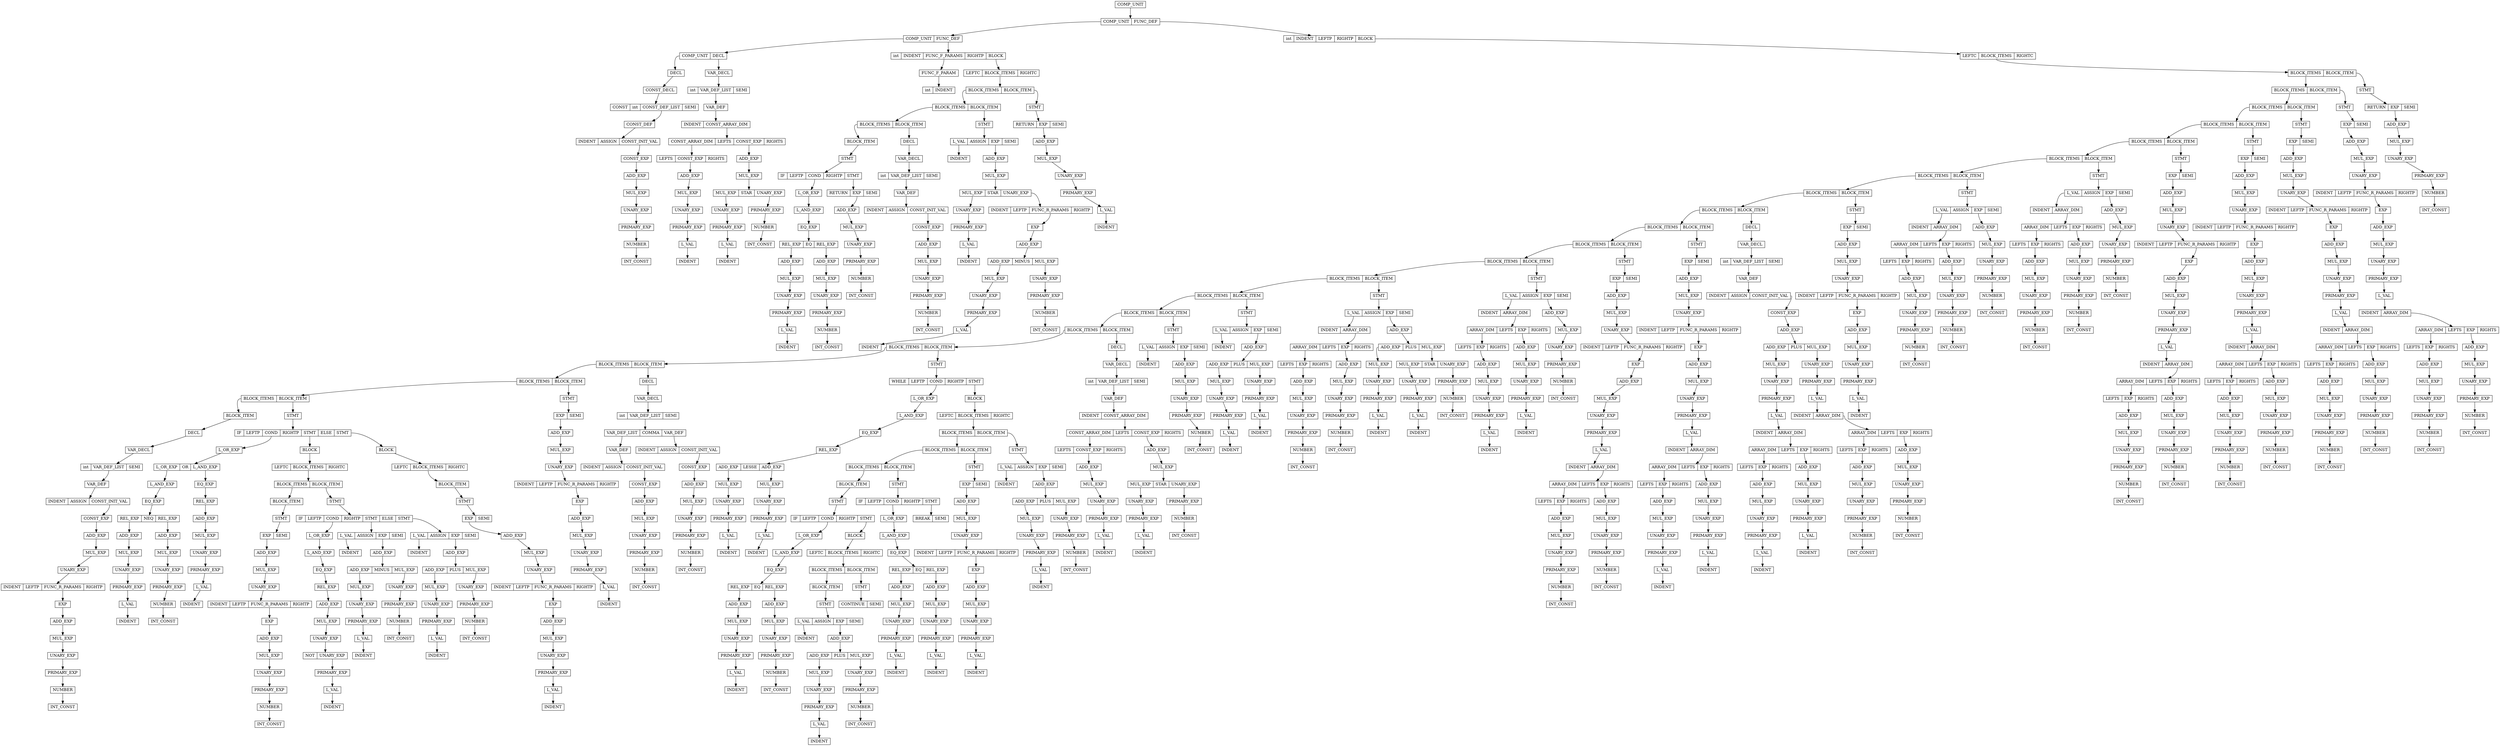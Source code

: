 digraph " "{
node [shape = record, height=.1]
0[label = "<f0> COMP\_UNIT"];
1[label = "<f0> COMP\_UNIT|<f1> FUNC\_DEF"];
2[label = "<f0> COMP\_UNIT|<f1> FUNC\_DEF"];
3[label = "<f0> COMP\_UNIT|<f1> DECL"];
4[label = "<f0> DECL"];
5[label = "<f0> CONST\_DECL"];
6[label = "<f0> CONST|<f1> int|<f2> CONST\_DEF\_LIST|<f3> SEMI"];
9[label = "<f0> CONST\_DEF"];
10[label = "<f0> INDENT|<f1> ASSIGN|<f2> CONST\_INIT\_VAL"];
13[label = "<f0> CONST\_EXP"];
14[label = "<f0> ADD\_EXP"];
15[label = "<f0> MUL\_EXP"];
16[label = "<f0> UNARY\_EXP"];
17[label = "<f0> PRIMARY\_EXP"];
18[label = "<f0> NUMBER"];
19[label = "<f0> INT\_CONST"];
22[label = "<f0> VAR\_DECL"];
23[label = "<f0> int|<f1> VAR\_DEF\_LIST|<f2> SEMI"];
25[label = "<f0> VAR\_DEF"];
26[label = "<f0> INDENT|<f1> CONST\_ARRAY\_DIM"];
28[label = "<f0> CONST\_ARRAY\_DIM|<f1> LEFTS|<f2> CONST\_EXP|<f3> RIGHTS"];
29[label = "<f0> LEFTS|<f1> CONST\_EXP|<f2> RIGHTS"];
31[label = "<f0> ADD\_EXP"];
32[label = "<f0> MUL\_EXP"];
33[label = "<f0> UNARY\_EXP"];
34[label = "<f0> PRIMARY\_EXP"];
35[label = "<f0> L\_VAL"];
36[label = "<f0> INDENT"];
40[label = "<f0> ADD\_EXP"];
41[label = "<f0> MUL\_EXP"];
42[label = "<f0> MUL\_EXP|<f1> STAR|<f2> UNARY\_EXP"];
43[label = "<f0> UNARY\_EXP"];
44[label = "<f0> PRIMARY\_EXP"];
45[label = "<f0> L\_VAL"];
46[label = "<f0> INDENT"];
49[label = "<f0> PRIMARY\_EXP"];
50[label = "<f0> NUMBER"];
51[label = "<f0> INT\_CONST"];
55[label = "<f0> int|<f1> INDENT|<f2> FUNC\_F\_PARAMS|<f3> RIGHTP|<f4> BLOCK"];
58[label = "<f0> FUNC\_F\_PARAM"];
59[label = "<f0> int|<f1> INDENT"];
63[label = "<f0> LEFTC|<f1> BLOCK\_ITEMS|<f2> RIGHTC"];
65[label = "<f0> BLOCK\_ITEMS|<f1> BLOCK\_ITEM"];
66[label = "<f0> BLOCK\_ITEMS|<f1> BLOCK\_ITEM"];
67[label = "<f0> BLOCK\_ITEMS|<f1> BLOCK\_ITEM"];
68[label = "<f0> BLOCK\_ITEM"];
69[label = "<f0> STMT"];
70[label = "<f0> IF|<f1> LEFTP|<f2> COND|<f3> RIGHTP|<f4> STMT"];
73[label = "<f0> L\_OR\_EXP"];
74[label = "<f0> L\_AND\_EXP"];
75[label = "<f0> EQ\_EXP"];
76[label = "<f0> REL\_EXP|<f1> EQ|<f2> REL\_EXP"];
77[label = "<f0> ADD\_EXP"];
78[label = "<f0> MUL\_EXP"];
79[label = "<f0> UNARY\_EXP"];
80[label = "<f0> PRIMARY\_EXP"];
81[label = "<f0> L\_VAL"];
82[label = "<f0> INDENT"];
85[label = "<f0> ADD\_EXP"];
86[label = "<f0> MUL\_EXP"];
87[label = "<f0> UNARY\_EXP"];
88[label = "<f0> PRIMARY\_EXP"];
89[label = "<f0> NUMBER"];
90[label = "<f0> INT\_CONST"];
93[label = "<f0> RETURN|<f1> EXP|<f2> SEMI"];
95[label = "<f0> ADD\_EXP"];
96[label = "<f0> MUL\_EXP"];
97[label = "<f0> UNARY\_EXP"];
98[label = "<f0> PRIMARY\_EXP"];
99[label = "<f0> NUMBER"];
100[label = "<f0> INT\_CONST"];
103[label = "<f0> DECL"];
104[label = "<f0> VAR\_DECL"];
105[label = "<f0> int|<f1> VAR\_DEF\_LIST|<f2> SEMI"];
107[label = "<f0> VAR\_DEF"];
108[label = "<f0> INDENT|<f1> ASSIGN|<f2> CONST\_INIT\_VAL"];
111[label = "<f0> CONST\_EXP"];
112[label = "<f0> ADD\_EXP"];
113[label = "<f0> MUL\_EXP"];
114[label = "<f0> UNARY\_EXP"];
115[label = "<f0> PRIMARY\_EXP"];
116[label = "<f0> NUMBER"];
117[label = "<f0> INT\_CONST"];
120[label = "<f0> STMT"];
121[label = "<f0> L\_VAL|<f1> ASSIGN|<f2> EXP|<f3> SEMI"];
122[label = "<f0> INDENT"];
125[label = "<f0> ADD\_EXP"];
126[label = "<f0> MUL\_EXP"];
127[label = "<f0> MUL\_EXP|<f1> STAR|<f2> UNARY\_EXP"];
128[label = "<f0> UNARY\_EXP"];
129[label = "<f0> PRIMARY\_EXP"];
130[label = "<f0> L\_VAL"];
131[label = "<f0> INDENT"];
134[label = "<f0> INDENT|<f1> LEFTP|<f2> FUNC\_R\_PARAMS|<f3> RIGHTP"];
137[label = "<f0> EXP"];
138[label = "<f0> ADD\_EXP"];
139[label = "<f0> ADD\_EXP|<f1> MINUS|<f2> MUL\_EXP"];
140[label = "<f0> MUL\_EXP"];
141[label = "<f0> UNARY\_EXP"];
142[label = "<f0> PRIMARY\_EXP"];
143[label = "<f0> L\_VAL"];
144[label = "<f0> INDENT"];
147[label = "<f0> UNARY\_EXP"];
148[label = "<f0> PRIMARY\_EXP"];
149[label = "<f0> NUMBER"];
150[label = "<f0> INT\_CONST"];
154[label = "<f0> STMT"];
155[label = "<f0> RETURN|<f1> EXP|<f2> SEMI"];
157[label = "<f0> ADD\_EXP"];
158[label = "<f0> MUL\_EXP"];
159[label = "<f0> UNARY\_EXP"];
160[label = "<f0> PRIMARY\_EXP"];
161[label = "<f0> L\_VAL"];
162[label = "<f0> INDENT"];
166[label = "<f0> int|<f1> INDENT|<f2> LEFTP|<f3> RIGHTP|<f4> BLOCK"];
171[label = "<f0> LEFTC|<f1> BLOCK\_ITEMS|<f2> RIGHTC"];
173[label = "<f0> BLOCK\_ITEMS|<f1> BLOCK\_ITEM"];
174[label = "<f0> BLOCK\_ITEMS|<f1> BLOCK\_ITEM"];
175[label = "<f0> BLOCK\_ITEMS|<f1> BLOCK\_ITEM"];
176[label = "<f0> BLOCK\_ITEMS|<f1> BLOCK\_ITEM"];
177[label = "<f0> BLOCK\_ITEMS|<f1> BLOCK\_ITEM"];
178[label = "<f0> BLOCK\_ITEMS|<f1> BLOCK\_ITEM"];
179[label = "<f0> BLOCK\_ITEMS|<f1> BLOCK\_ITEM"];
180[label = "<f0> BLOCK\_ITEMS|<f1> BLOCK\_ITEM"];
181[label = "<f0> BLOCK\_ITEMS|<f1> BLOCK\_ITEM"];
182[label = "<f0> BLOCK\_ITEMS|<f1> BLOCK\_ITEM"];
183[label = "<f0> BLOCK\_ITEMS|<f1> BLOCK\_ITEM"];
184[label = "<f0> BLOCK\_ITEMS|<f1> BLOCK\_ITEM"];
185[label = "<f0> BLOCK\_ITEMS|<f1> BLOCK\_ITEM"];
186[label = "<f0> BLOCK\_ITEMS|<f1> BLOCK\_ITEM"];
187[label = "<f0> BLOCK\_ITEMS|<f1> BLOCK\_ITEM"];
188[label = "<f0> BLOCK\_ITEMS|<f1> BLOCK\_ITEM"];
189[label = "<f0> BLOCK\_ITEMS|<f1> BLOCK\_ITEM"];
190[label = "<f0> BLOCK\_ITEMS|<f1> BLOCK\_ITEM"];
191[label = "<f0> BLOCK\_ITEMS|<f1> BLOCK\_ITEM"];
192[label = "<f0> BLOCK\_ITEMS|<f1> BLOCK\_ITEM"];
193[label = "<f0> BLOCK\_ITEM"];
194[label = "<f0> DECL"];
195[label = "<f0> VAR\_DECL"];
196[label = "<f0> int|<f1> VAR\_DEF\_LIST|<f2> SEMI"];
198[label = "<f0> VAR\_DEF"];
199[label = "<f0> INDENT|<f1> ASSIGN|<f2> CONST\_INIT\_VAL"];
202[label = "<f0> CONST\_EXP"];
203[label = "<f0> ADD\_EXP"];
204[label = "<f0> MUL\_EXP"];
205[label = "<f0> UNARY\_EXP"];
206[label = "<f0> INDENT|<f1> LEFTP|<f2> FUNC\_R\_PARAMS|<f3> RIGHTP"];
209[label = "<f0> EXP"];
210[label = "<f0> ADD\_EXP"];
211[label = "<f0> MUL\_EXP"];
212[label = "<f0> UNARY\_EXP"];
213[label = "<f0> PRIMARY\_EXP"];
214[label = "<f0> NUMBER"];
215[label = "<f0> INT\_CONST"];
219[label = "<f0> STMT"];
220[label = "<f0> IF|<f1> LEFTP|<f2> COND|<f3> RIGHTP|<f4> STMT|<f5> ELSE|<f6> STMT"];
223[label = "<f0> L\_OR\_EXP"];
224[label = "<f0> L\_OR\_EXP|<f1> OR|<f2> L\_AND\_EXP"];
225[label = "<f0> L\_AND\_EXP"];
226[label = "<f0> EQ\_EXP"];
227[label = "<f0> REL\_EXP|<f1> NEQ|<f2> REL\_EXP"];
228[label = "<f0> ADD\_EXP"];
229[label = "<f0> MUL\_EXP"];
230[label = "<f0> UNARY\_EXP"];
231[label = "<f0> PRIMARY\_EXP"];
232[label = "<f0> L\_VAL"];
233[label = "<f0> INDENT"];
236[label = "<f0> ADD\_EXP"];
237[label = "<f0> MUL\_EXP"];
238[label = "<f0> UNARY\_EXP"];
239[label = "<f0> PRIMARY\_EXP"];
240[label = "<f0> NUMBER"];
241[label = "<f0> INT\_CONST"];
244[label = "<f0> EQ\_EXP"];
245[label = "<f0> REL\_EXP"];
246[label = "<f0> ADD\_EXP"];
247[label = "<f0> MUL\_EXP"];
248[label = "<f0> UNARY\_EXP"];
249[label = "<f0> PRIMARY\_EXP"];
250[label = "<f0> L\_VAL"];
251[label = "<f0> INDENT"];
254[label = "<f0> BLOCK"];
255[label = "<f0> LEFTC|<f1> BLOCK\_ITEMS|<f2> RIGHTC"];
257[label = "<f0> BLOCK\_ITEMS|<f1> BLOCK\_ITEM"];
258[label = "<f0> BLOCK\_ITEM"];
259[label = "<f0> STMT"];
260[label = "<f0> EXP|<f1> SEMI"];
261[label = "<f0> ADD\_EXP"];
262[label = "<f0> MUL\_EXP"];
263[label = "<f0> UNARY\_EXP"];
264[label = "<f0> INDENT|<f1> LEFTP|<f2> FUNC\_R\_PARAMS|<f3> RIGHTP"];
267[label = "<f0> EXP"];
268[label = "<f0> ADD\_EXP"];
269[label = "<f0> MUL\_EXP"];
270[label = "<f0> UNARY\_EXP"];
271[label = "<f0> PRIMARY\_EXP"];
272[label = "<f0> NUMBER"];
273[label = "<f0> INT\_CONST"];
277[label = "<f0> STMT"];
278[label = "<f0> IF|<f1> LEFTP|<f2> COND|<f3> RIGHTP|<f4> STMT|<f5> ELSE|<f6> STMT"];
281[label = "<f0> L\_OR\_EXP"];
282[label = "<f0> L\_AND\_EXP"];
283[label = "<f0> EQ\_EXP"];
284[label = "<f0> REL\_EXP"];
285[label = "<f0> ADD\_EXP"];
286[label = "<f0> MUL\_EXP"];
287[label = "<f0> UNARY\_EXP"];
288[label = "<f0> NOT|<f1> UNARY\_EXP"];
290[label = "<f0> PRIMARY\_EXP"];
291[label = "<f0> L\_VAL"];
292[label = "<f0> INDENT"];
295[label = "<f0> L\_VAL|<f1> ASSIGN|<f2> EXP|<f3> SEMI"];
296[label = "<f0> INDENT"];
299[label = "<f0> ADD\_EXP"];
300[label = "<f0> ADD\_EXP|<f1> MINUS|<f2> MUL\_EXP"];
301[label = "<f0> MUL\_EXP"];
302[label = "<f0> UNARY\_EXP"];
303[label = "<f0> PRIMARY\_EXP"];
304[label = "<f0> L\_VAL"];
305[label = "<f0> INDENT"];
308[label = "<f0> UNARY\_EXP"];
309[label = "<f0> PRIMARY\_EXP"];
310[label = "<f0> NUMBER"];
311[label = "<f0> INT\_CONST"];
315[label = "<f0> L\_VAL|<f1> ASSIGN|<f2> EXP|<f3> SEMI"];
316[label = "<f0> INDENT"];
319[label = "<f0> ADD\_EXP"];
320[label = "<f0> ADD\_EXP|<f1> PLUS|<f2> MUL\_EXP"];
321[label = "<f0> MUL\_EXP"];
322[label = "<f0> UNARY\_EXP"];
323[label = "<f0> PRIMARY\_EXP"];
324[label = "<f0> L\_VAL"];
325[label = "<f0> INDENT"];
328[label = "<f0> UNARY\_EXP"];
329[label = "<f0> PRIMARY\_EXP"];
330[label = "<f0> NUMBER"];
331[label = "<f0> INT\_CONST"];
336[label = "<f0> BLOCK"];
337[label = "<f0> LEFTC|<f1> BLOCK\_ITEMS|<f2> RIGHTC"];
339[label = "<f0> BLOCK\_ITEM"];
340[label = "<f0> STMT"];
341[label = "<f0> EXP|<f1> SEMI"];
342[label = "<f0> ADD\_EXP"];
343[label = "<f0> MUL\_EXP"];
344[label = "<f0> UNARY\_EXP"];
345[label = "<f0> INDENT|<f1> LEFTP|<f2> FUNC\_R\_PARAMS|<f3> RIGHTP"];
348[label = "<f0> EXP"];
349[label = "<f0> ADD\_EXP"];
350[label = "<f0> MUL\_EXP"];
351[label = "<f0> UNARY\_EXP"];
352[label = "<f0> PRIMARY\_EXP"];
353[label = "<f0> L\_VAL"];
354[label = "<f0> INDENT"];
359[label = "<f0> STMT"];
360[label = "<f0> EXP|<f1> SEMI"];
361[label = "<f0> ADD\_EXP"];
362[label = "<f0> MUL\_EXP"];
363[label = "<f0> UNARY\_EXP"];
364[label = "<f0> INDENT|<f1> LEFTP|<f2> FUNC\_R\_PARAMS|<f3> RIGHTP"];
367[label = "<f0> EXP"];
368[label = "<f0> ADD\_EXP"];
369[label = "<f0> MUL\_EXP"];
370[label = "<f0> UNARY\_EXP"];
371[label = "<f0> PRIMARY\_EXP"];
372[label = "<f0> L\_VAL"];
373[label = "<f0> INDENT"];
377[label = "<f0> DECL"];
378[label = "<f0> VAR\_DECL"];
379[label = "<f0> int|<f1> VAR\_DEF\_LIST|<f2> SEMI"];
381[label = "<f0> VAR\_DEF\_LIST|<f1> COMMA|<f2> VAR\_DEF"];
382[label = "<f0> VAR\_DEF"];
383[label = "<f0> INDENT|<f1> ASSIGN|<f2> CONST\_INIT\_VAL"];
386[label = "<f0> CONST\_EXP"];
387[label = "<f0> ADD\_EXP"];
388[label = "<f0> MUL\_EXP"];
389[label = "<f0> UNARY\_EXP"];
390[label = "<f0> PRIMARY\_EXP"];
391[label = "<f0> NUMBER"];
392[label = "<f0> INT\_CONST"];
395[label = "<f0> INDENT|<f1> ASSIGN|<f2> CONST\_INIT\_VAL"];
398[label = "<f0> CONST\_EXP"];
399[label = "<f0> ADD\_EXP"];
400[label = "<f0> MUL\_EXP"];
401[label = "<f0> UNARY\_EXP"];
402[label = "<f0> PRIMARY\_EXP"];
403[label = "<f0> NUMBER"];
404[label = "<f0> INT\_CONST"];
407[label = "<f0> STMT"];
408[label = "<f0> WHILE|<f1> LEFTP|<f2> COND|<f3> RIGHTP|<f4> STMT"];
411[label = "<f0> L\_OR\_EXP"];
412[label = "<f0> L\_AND\_EXP"];
413[label = "<f0> EQ\_EXP"];
414[label = "<f0> REL\_EXP"];
415[label = "<f0> ADD\_EXP|<f1> LESSE|<f2> ADD\_EXP"];
416[label = "<f0> MUL\_EXP"];
417[label = "<f0> UNARY\_EXP"];
418[label = "<f0> PRIMARY\_EXP"];
419[label = "<f0> L\_VAL"];
420[label = "<f0> INDENT"];
423[label = "<f0> MUL\_EXP"];
424[label = "<f0> UNARY\_EXP"];
425[label = "<f0> PRIMARY\_EXP"];
426[label = "<f0> L\_VAL"];
427[label = "<f0> INDENT"];
430[label = "<f0> BLOCK"];
431[label = "<f0> LEFTC|<f1> BLOCK\_ITEMS|<f2> RIGHTC"];
433[label = "<f0> BLOCK\_ITEMS|<f1> BLOCK\_ITEM"];
434[label = "<f0> BLOCK\_ITEMS|<f1> BLOCK\_ITEM"];
435[label = "<f0> BLOCK\_ITEMS|<f1> BLOCK\_ITEM"];
436[label = "<f0> BLOCK\_ITEM"];
437[label = "<f0> STMT"];
438[label = "<f0> IF|<f1> LEFTP|<f2> COND|<f3> RIGHTP|<f4> STMT"];
441[label = "<f0> L\_OR\_EXP"];
442[label = "<f0> L\_AND\_EXP"];
443[label = "<f0> EQ\_EXP"];
444[label = "<f0> REL\_EXP|<f1> EQ|<f2> REL\_EXP"];
445[label = "<f0> ADD\_EXP"];
446[label = "<f0> MUL\_EXP"];
447[label = "<f0> UNARY\_EXP"];
448[label = "<f0> PRIMARY\_EXP"];
449[label = "<f0> L\_VAL"];
450[label = "<f0> INDENT"];
453[label = "<f0> ADD\_EXP"];
454[label = "<f0> MUL\_EXP"];
455[label = "<f0> UNARY\_EXP"];
456[label = "<f0> PRIMARY\_EXP"];
457[label = "<f0> NUMBER"];
458[label = "<f0> INT\_CONST"];
461[label = "<f0> BLOCK"];
462[label = "<f0> LEFTC|<f1> BLOCK\_ITEMS|<f2> RIGHTC"];
464[label = "<f0> BLOCK\_ITEMS|<f1> BLOCK\_ITEM"];
465[label = "<f0> BLOCK\_ITEM"];
466[label = "<f0> STMT"];
467[label = "<f0> L\_VAL|<f1> ASSIGN|<f2> EXP|<f3> SEMI"];
468[label = "<f0> INDENT"];
471[label = "<f0> ADD\_EXP"];
472[label = "<f0> ADD\_EXP|<f1> PLUS|<f2> MUL\_EXP"];
473[label = "<f0> MUL\_EXP"];
474[label = "<f0> UNARY\_EXP"];
475[label = "<f0> PRIMARY\_EXP"];
476[label = "<f0> L\_VAL"];
477[label = "<f0> INDENT"];
480[label = "<f0> UNARY\_EXP"];
481[label = "<f0> PRIMARY\_EXP"];
482[label = "<f0> NUMBER"];
483[label = "<f0> INT\_CONST"];
486[label = "<f0> STMT"];
487[label = "<f0> CONTINUE|<f1> SEMI"];
491[label = "<f0> STMT"];
492[label = "<f0> IF|<f1> LEFTP|<f2> COND|<f3> RIGHTP|<f4> STMT"];
495[label = "<f0> L\_OR\_EXP"];
496[label = "<f0> L\_AND\_EXP"];
497[label = "<f0> EQ\_EXP"];
498[label = "<f0> REL\_EXP|<f1> EQ|<f2> REL\_EXP"];
499[label = "<f0> ADD\_EXP"];
500[label = "<f0> MUL\_EXP"];
501[label = "<f0> UNARY\_EXP"];
502[label = "<f0> PRIMARY\_EXP"];
503[label = "<f0> L\_VAL"];
504[label = "<f0> INDENT"];
507[label = "<f0> ADD\_EXP"];
508[label = "<f0> MUL\_EXP"];
509[label = "<f0> UNARY\_EXP"];
510[label = "<f0> PRIMARY\_EXP"];
511[label = "<f0> L\_VAL"];
512[label = "<f0> INDENT"];
515[label = "<f0> BREAK|<f1> SEMI"];
518[label = "<f0> STMT"];
519[label = "<f0> EXP|<f1> SEMI"];
520[label = "<f0> ADD\_EXP"];
521[label = "<f0> MUL\_EXP"];
522[label = "<f0> UNARY\_EXP"];
523[label = "<f0> INDENT|<f1> LEFTP|<f2> FUNC\_R\_PARAMS|<f3> RIGHTP"];
526[label = "<f0> EXP"];
527[label = "<f0> ADD\_EXP"];
528[label = "<f0> MUL\_EXP"];
529[label = "<f0> UNARY\_EXP"];
530[label = "<f0> PRIMARY\_EXP"];
531[label = "<f0> L\_VAL"];
532[label = "<f0> INDENT"];
536[label = "<f0> STMT"];
537[label = "<f0> L\_VAL|<f1> ASSIGN|<f2> EXP|<f3> SEMI"];
538[label = "<f0> INDENT"];
541[label = "<f0> ADD\_EXP"];
542[label = "<f0> ADD\_EXP|<f1> PLUS|<f2> MUL\_EXP"];
543[label = "<f0> MUL\_EXP"];
544[label = "<f0> UNARY\_EXP"];
545[label = "<f0> PRIMARY\_EXP"];
546[label = "<f0> L\_VAL"];
547[label = "<f0> INDENT"];
550[label = "<f0> UNARY\_EXP"];
551[label = "<f0> PRIMARY\_EXP"];
552[label = "<f0> NUMBER"];
553[label = "<f0> INT\_CONST"];
557[label = "<f0> DECL"];
558[label = "<f0> VAR\_DECL"];
559[label = "<f0> int|<f1> VAR\_DEF\_LIST|<f2> SEMI"];
561[label = "<f0> VAR\_DEF"];
562[label = "<f0> INDENT|<f1> CONST\_ARRAY\_DIM"];
564[label = "<f0> CONST\_ARRAY\_DIM|<f1> LEFTS|<f2> CONST\_EXP|<f3> RIGHTS"];
565[label = "<f0> LEFTS|<f1> CONST\_EXP|<f2> RIGHTS"];
567[label = "<f0> ADD\_EXP"];
568[label = "<f0> MUL\_EXP"];
569[label = "<f0> UNARY\_EXP"];
570[label = "<f0> PRIMARY\_EXP"];
571[label = "<f0> L\_VAL"];
572[label = "<f0> INDENT"];
576[label = "<f0> ADD\_EXP"];
577[label = "<f0> MUL\_EXP"];
578[label = "<f0> MUL\_EXP|<f1> STAR|<f2> UNARY\_EXP"];
579[label = "<f0> UNARY\_EXP"];
580[label = "<f0> PRIMARY\_EXP"];
581[label = "<f0> L\_VAL"];
582[label = "<f0> INDENT"];
585[label = "<f0> PRIMARY\_EXP"];
586[label = "<f0> NUMBER"];
587[label = "<f0> INT\_CONST"];
591[label = "<f0> STMT"];
592[label = "<f0> L\_VAL|<f1> ASSIGN|<f2> EXP|<f3> SEMI"];
593[label = "<f0> INDENT"];
596[label = "<f0> ADD\_EXP"];
597[label = "<f0> MUL\_EXP"];
598[label = "<f0> UNARY\_EXP"];
599[label = "<f0> PRIMARY\_EXP"];
600[label = "<f0> NUMBER"];
601[label = "<f0> INT\_CONST"];
604[label = "<f0> STMT"];
605[label = "<f0> L\_VAL|<f1> ASSIGN|<f2> EXP|<f3> SEMI"];
606[label = "<f0> INDENT"];
609[label = "<f0> ADD\_EXP"];
610[label = "<f0> ADD\_EXP|<f1> PLUS|<f2> MUL\_EXP"];
611[label = "<f0> MUL\_EXP"];
612[label = "<f0> UNARY\_EXP"];
613[label = "<f0> PRIMARY\_EXP"];
614[label = "<f0> L\_VAL"];
615[label = "<f0> INDENT"];
618[label = "<f0> UNARY\_EXP"];
619[label = "<f0> PRIMARY\_EXP"];
620[label = "<f0> L\_VAL"];
621[label = "<f0> INDENT"];
624[label = "<f0> STMT"];
625[label = "<f0> L\_VAL|<f1> ASSIGN|<f2> EXP|<f3> SEMI"];
626[label = "<f0> INDENT|<f1> ARRAY\_DIM"];
628[label = "<f0> ARRAY\_DIM|<f1> LEFTS|<f2> EXP|<f3> RIGHTS"];
629[label = "<f0> LEFTS|<f1> EXP|<f2> RIGHTS"];
631[label = "<f0> ADD\_EXP"];
632[label = "<f0> MUL\_EXP"];
633[label = "<f0> UNARY\_EXP"];
634[label = "<f0> PRIMARY\_EXP"];
635[label = "<f0> NUMBER"];
636[label = "<f0> INT\_CONST"];
640[label = "<f0> ADD\_EXP"];
641[label = "<f0> MUL\_EXP"];
642[label = "<f0> UNARY\_EXP"];
643[label = "<f0> PRIMARY\_EXP"];
644[label = "<f0> NUMBER"];
645[label = "<f0> INT\_CONST"];
649[label = "<f0> ADD\_EXP"];
650[label = "<f0> ADD\_EXP|<f1> PLUS|<f2> MUL\_EXP"];
651[label = "<f0> MUL\_EXP"];
652[label = "<f0> UNARY\_EXP"];
653[label = "<f0> PRIMARY\_EXP"];
654[label = "<f0> L\_VAL"];
655[label = "<f0> INDENT"];
658[label = "<f0> MUL\_EXP|<f1> STAR|<f2> UNARY\_EXP"];
659[label = "<f0> UNARY\_EXP"];
660[label = "<f0> PRIMARY\_EXP"];
661[label = "<f0> L\_VAL"];
662[label = "<f0> INDENT"];
665[label = "<f0> PRIMARY\_EXP"];
666[label = "<f0> NUMBER"];
667[label = "<f0> INT\_CONST"];
670[label = "<f0> STMT"];
671[label = "<f0> L\_VAL|<f1> ASSIGN|<f2> EXP|<f3> SEMI"];
672[label = "<f0> INDENT|<f1> ARRAY\_DIM"];
674[label = "<f0> ARRAY\_DIM|<f1> LEFTS|<f2> EXP|<f3> RIGHTS"];
675[label = "<f0> LEFTS|<f1> EXP|<f2> RIGHTS"];
677[label = "<f0> ADD\_EXP"];
678[label = "<f0> MUL\_EXP"];
679[label = "<f0> UNARY\_EXP"];
680[label = "<f0> PRIMARY\_EXP"];
681[label = "<f0> L\_VAL"];
682[label = "<f0> INDENT"];
686[label = "<f0> ADD\_EXP"];
687[label = "<f0> MUL\_EXP"];
688[label = "<f0> UNARY\_EXP"];
689[label = "<f0> PRIMARY\_EXP"];
690[label = "<f0> L\_VAL"];
691[label = "<f0> INDENT"];
695[label = "<f0> ADD\_EXP"];
696[label = "<f0> MUL\_EXP"];
697[label = "<f0> UNARY\_EXP"];
698[label = "<f0> PRIMARY\_EXP"];
699[label = "<f0> NUMBER"];
700[label = "<f0> INT\_CONST"];
703[label = "<f0> STMT"];
704[label = "<f0> EXP|<f1> SEMI"];
705[label = "<f0> ADD\_EXP"];
706[label = "<f0> MUL\_EXP"];
707[label = "<f0> UNARY\_EXP"];
708[label = "<f0> INDENT|<f1> LEFTP|<f2> FUNC\_R\_PARAMS|<f3> RIGHTP"];
711[label = "<f0> EXP"];
712[label = "<f0> ADD\_EXP"];
713[label = "<f0> MUL\_EXP"];
714[label = "<f0> UNARY\_EXP"];
715[label = "<f0> PRIMARY\_EXP"];
716[label = "<f0> L\_VAL"];
717[label = "<f0> INDENT|<f1> ARRAY\_DIM"];
719[label = "<f0> ARRAY\_DIM|<f1> LEFTS|<f2> EXP|<f3> RIGHTS"];
720[label = "<f0> LEFTS|<f1> EXP|<f2> RIGHTS"];
722[label = "<f0> ADD\_EXP"];
723[label = "<f0> MUL\_EXP"];
724[label = "<f0> UNARY\_EXP"];
725[label = "<f0> PRIMARY\_EXP"];
726[label = "<f0> NUMBER"];
727[label = "<f0> INT\_CONST"];
731[label = "<f0> ADD\_EXP"];
732[label = "<f0> MUL\_EXP"];
733[label = "<f0> UNARY\_EXP"];
734[label = "<f0> PRIMARY\_EXP"];
735[label = "<f0> NUMBER"];
736[label = "<f0> INT\_CONST"];
741[label = "<f0> STMT"];
742[label = "<f0> EXP|<f1> SEMI"];
743[label = "<f0> ADD\_EXP"];
744[label = "<f0> MUL\_EXP"];
745[label = "<f0> UNARY\_EXP"];
746[label = "<f0> INDENT|<f1> LEFTP|<f2> FUNC\_R\_PARAMS|<f3> RIGHTP"];
749[label = "<f0> EXP"];
750[label = "<f0> ADD\_EXP"];
751[label = "<f0> MUL\_EXP"];
752[label = "<f0> UNARY\_EXP"];
753[label = "<f0> PRIMARY\_EXP"];
754[label = "<f0> L\_VAL"];
755[label = "<f0> INDENT|<f1> ARRAY\_DIM"];
757[label = "<f0> ARRAY\_DIM|<f1> LEFTS|<f2> EXP|<f3> RIGHTS"];
758[label = "<f0> LEFTS|<f1> EXP|<f2> RIGHTS"];
760[label = "<f0> ADD\_EXP"];
761[label = "<f0> MUL\_EXP"];
762[label = "<f0> UNARY\_EXP"];
763[label = "<f0> PRIMARY\_EXP"];
764[label = "<f0> L\_VAL"];
765[label = "<f0> INDENT"];
769[label = "<f0> ADD\_EXP"];
770[label = "<f0> MUL\_EXP"];
771[label = "<f0> UNARY\_EXP"];
772[label = "<f0> PRIMARY\_EXP"];
773[label = "<f0> L\_VAL"];
774[label = "<f0> INDENT"];
779[label = "<f0> DECL"];
780[label = "<f0> VAR\_DECL"];
781[label = "<f0> int|<f1> VAR\_DEF\_LIST|<f2> SEMI"];
783[label = "<f0> VAR\_DEF"];
784[label = "<f0> INDENT|<f1> ASSIGN|<f2> CONST\_INIT\_VAL"];
787[label = "<f0> CONST\_EXP"];
788[label = "<f0> ADD\_EXP"];
789[label = "<f0> ADD\_EXP|<f1> PLUS|<f2> MUL\_EXP"];
790[label = "<f0> MUL\_EXP"];
791[label = "<f0> UNARY\_EXP"];
792[label = "<f0> PRIMARY\_EXP"];
793[label = "<f0> L\_VAL"];
794[label = "<f0> INDENT|<f1> ARRAY\_DIM"];
796[label = "<f0> ARRAY\_DIM|<f1> LEFTS|<f2> EXP|<f3> RIGHTS"];
797[label = "<f0> LEFTS|<f1> EXP|<f2> RIGHTS"];
799[label = "<f0> ADD\_EXP"];
800[label = "<f0> MUL\_EXP"];
801[label = "<f0> UNARY\_EXP"];
802[label = "<f0> PRIMARY\_EXP"];
803[label = "<f0> L\_VAL"];
804[label = "<f0> INDENT"];
808[label = "<f0> ADD\_EXP"];
809[label = "<f0> MUL\_EXP"];
810[label = "<f0> UNARY\_EXP"];
811[label = "<f0> PRIMARY\_EXP"];
812[label = "<f0> L\_VAL"];
813[label = "<f0> INDENT"];
817[label = "<f0> UNARY\_EXP"];
818[label = "<f0> PRIMARY\_EXP"];
819[label = "<f0> L\_VAL"];
820[label = "<f0> INDENT|<f1> ARRAY\_DIM"];
822[label = "<f0> ARRAY\_DIM|<f1> LEFTS|<f2> EXP|<f3> RIGHTS"];
823[label = "<f0> LEFTS|<f1> EXP|<f2> RIGHTS"];
825[label = "<f0> ADD\_EXP"];
826[label = "<f0> MUL\_EXP"];
827[label = "<f0> UNARY\_EXP"];
828[label = "<f0> PRIMARY\_EXP"];
829[label = "<f0> NUMBER"];
830[label = "<f0> INT\_CONST"];
834[label = "<f0> ADD\_EXP"];
835[label = "<f0> MUL\_EXP"];
836[label = "<f0> UNARY\_EXP"];
837[label = "<f0> PRIMARY\_EXP"];
838[label = "<f0> NUMBER"];
839[label = "<f0> INT\_CONST"];
843[label = "<f0> STMT"];
844[label = "<f0> EXP|<f1> SEMI"];
845[label = "<f0> ADD\_EXP"];
846[label = "<f0> MUL\_EXP"];
847[label = "<f0> UNARY\_EXP"];
848[label = "<f0> INDENT|<f1> LEFTP|<f2> FUNC\_R\_PARAMS|<f3> RIGHTP"];
851[label = "<f0> EXP"];
852[label = "<f0> ADD\_EXP"];
853[label = "<f0> MUL\_EXP"];
854[label = "<f0> UNARY\_EXP"];
855[label = "<f0> PRIMARY\_EXP"];
856[label = "<f0> L\_VAL"];
857[label = "<f0> INDENT"];
861[label = "<f0> STMT"];
862[label = "<f0> L\_VAL|<f1> ASSIGN|<f2> EXP|<f3> SEMI"];
863[label = "<f0> INDENT|<f1> ARRAY\_DIM"];
865[label = "<f0> ARRAY\_DIM|<f1> LEFTS|<f2> EXP|<f3> RIGHTS"];
866[label = "<f0> LEFTS|<f1> EXP|<f2> RIGHTS"];
868[label = "<f0> ADD\_EXP"];
869[label = "<f0> MUL\_EXP"];
870[label = "<f0> UNARY\_EXP"];
871[label = "<f0> PRIMARY\_EXP"];
872[label = "<f0> NUMBER"];
873[label = "<f0> INT\_CONST"];
877[label = "<f0> ADD\_EXP"];
878[label = "<f0> MUL\_EXP"];
879[label = "<f0> UNARY\_EXP"];
880[label = "<f0> PRIMARY\_EXP"];
881[label = "<f0> NUMBER"];
882[label = "<f0> INT\_CONST"];
886[label = "<f0> ADD\_EXP"];
887[label = "<f0> MUL\_EXP"];
888[label = "<f0> UNARY\_EXP"];
889[label = "<f0> PRIMARY\_EXP"];
890[label = "<f0> NUMBER"];
891[label = "<f0> INT\_CONST"];
894[label = "<f0> STMT"];
895[label = "<f0> L\_VAL|<f1> ASSIGN|<f2> EXP|<f3> SEMI"];
896[label = "<f0> INDENT|<f1> ARRAY\_DIM"];
898[label = "<f0> ARRAY\_DIM|<f1> LEFTS|<f2> EXP|<f3> RIGHTS"];
899[label = "<f0> LEFTS|<f1> EXP|<f2> RIGHTS"];
901[label = "<f0> ADD\_EXP"];
902[label = "<f0> MUL\_EXP"];
903[label = "<f0> UNARY\_EXP"];
904[label = "<f0> PRIMARY\_EXP"];
905[label = "<f0> NUMBER"];
906[label = "<f0> INT\_CONST"];
910[label = "<f0> ADD\_EXP"];
911[label = "<f0> MUL\_EXP"];
912[label = "<f0> UNARY\_EXP"];
913[label = "<f0> PRIMARY\_EXP"];
914[label = "<f0> NUMBER"];
915[label = "<f0> INT\_CONST"];
919[label = "<f0> ADD\_EXP"];
920[label = "<f0> MUL\_EXP"];
921[label = "<f0> UNARY\_EXP"];
922[label = "<f0> PRIMARY\_EXP"];
923[label = "<f0> NUMBER"];
924[label = "<f0> INT\_CONST"];
927[label = "<f0> STMT"];
928[label = "<f0> EXP|<f1> SEMI"];
929[label = "<f0> ADD\_EXP"];
930[label = "<f0> MUL\_EXP"];
931[label = "<f0> UNARY\_EXP"];
932[label = "<f0> INDENT|<f1> LEFTP|<f2> FUNC\_R\_PARAMS|<f3> RIGHTP"];
935[label = "<f0> EXP"];
936[label = "<f0> ADD\_EXP"];
937[label = "<f0> MUL\_EXP"];
938[label = "<f0> UNARY\_EXP"];
939[label = "<f0> PRIMARY\_EXP"];
940[label = "<f0> L\_VAL"];
941[label = "<f0> INDENT|<f1> ARRAY\_DIM"];
943[label = "<f0> ARRAY\_DIM|<f1> LEFTS|<f2> EXP|<f3> RIGHTS"];
944[label = "<f0> LEFTS|<f1> EXP|<f2> RIGHTS"];
946[label = "<f0> ADD\_EXP"];
947[label = "<f0> MUL\_EXP"];
948[label = "<f0> UNARY\_EXP"];
949[label = "<f0> PRIMARY\_EXP"];
950[label = "<f0> NUMBER"];
951[label = "<f0> INT\_CONST"];
955[label = "<f0> ADD\_EXP"];
956[label = "<f0> MUL\_EXP"];
957[label = "<f0> UNARY\_EXP"];
958[label = "<f0> PRIMARY\_EXP"];
959[label = "<f0> NUMBER"];
960[label = "<f0> INT\_CONST"];
965[label = "<f0> STMT"];
966[label = "<f0> EXP|<f1> SEMI"];
967[label = "<f0> ADD\_EXP"];
968[label = "<f0> MUL\_EXP"];
969[label = "<f0> UNARY\_EXP"];
970[label = "<f0> INDENT|<f1> LEFTP|<f2> FUNC\_R\_PARAMS|<f3> RIGHTP"];
973[label = "<f0> EXP"];
974[label = "<f0> ADD\_EXP"];
975[label = "<f0> MUL\_EXP"];
976[label = "<f0> UNARY\_EXP"];
977[label = "<f0> PRIMARY\_EXP"];
978[label = "<f0> L\_VAL"];
979[label = "<f0> INDENT|<f1> ARRAY\_DIM"];
981[label = "<f0> ARRAY\_DIM|<f1> LEFTS|<f2> EXP|<f3> RIGHTS"];
982[label = "<f0> LEFTS|<f1> EXP|<f2> RIGHTS"];
984[label = "<f0> ADD\_EXP"];
985[label = "<f0> MUL\_EXP"];
986[label = "<f0> UNARY\_EXP"];
987[label = "<f0> PRIMARY\_EXP"];
988[label = "<f0> NUMBER"];
989[label = "<f0> INT\_CONST"];
993[label = "<f0> ADD\_EXP"];
994[label = "<f0> MUL\_EXP"];
995[label = "<f0> UNARY\_EXP"];
996[label = "<f0> PRIMARY\_EXP"];
997[label = "<f0> NUMBER"];
998[label = "<f0> INT\_CONST"];
1003[label = "<f0> STMT"];
1004[label = "<f0> EXP|<f1> SEMI"];
1005[label = "<f0> ADD\_EXP"];
1006[label = "<f0> MUL\_EXP"];
1007[label = "<f0> UNARY\_EXP"];
1008[label = "<f0> INDENT|<f1> LEFTP|<f2> FUNC\_R\_PARAMS|<f3> RIGHTP"];
1011[label = "<f0> EXP"];
1012[label = "<f0> ADD\_EXP"];
1013[label = "<f0> MUL\_EXP"];
1014[label = "<f0> UNARY\_EXP"];
1015[label = "<f0> PRIMARY\_EXP"];
1016[label = "<f0> L\_VAL"];
1017[label = "<f0> INDENT|<f1> ARRAY\_DIM"];
1019[label = "<f0> ARRAY\_DIM|<f1> LEFTS|<f2> EXP|<f3> RIGHTS"];
1020[label = "<f0> LEFTS|<f1> EXP|<f2> RIGHTS"];
1022[label = "<f0> ADD\_EXP"];
1023[label = "<f0> MUL\_EXP"];
1024[label = "<f0> UNARY\_EXP"];
1025[label = "<f0> PRIMARY\_EXP"];
1026[label = "<f0> NUMBER"];
1027[label = "<f0> INT\_CONST"];
1031[label = "<f0> ADD\_EXP"];
1032[label = "<f0> MUL\_EXP"];
1033[label = "<f0> UNARY\_EXP"];
1034[label = "<f0> PRIMARY\_EXP"];
1035[label = "<f0> NUMBER"];
1036[label = "<f0> INT\_CONST"];
1041[label = "<f0> STMT"];
1042[label = "<f0> EXP|<f1> SEMI"];
1043[label = "<f0> ADD\_EXP"];
1044[label = "<f0> MUL\_EXP"];
1045[label = "<f0> UNARY\_EXP"];
1046[label = "<f0> INDENT|<f1> LEFTP|<f2> FUNC\_R\_PARAMS|<f3> RIGHTP"];
1049[label = "<f0> EXP"];
1050[label = "<f0> ADD\_EXP"];
1051[label = "<f0> MUL\_EXP"];
1052[label = "<f0> UNARY\_EXP"];
1053[label = "<f0> PRIMARY\_EXP"];
1054[label = "<f0> L\_VAL"];
1055[label = "<f0> INDENT|<f1> ARRAY\_DIM"];
1057[label = "<f0> ARRAY\_DIM|<f1> LEFTS|<f2> EXP|<f3> RIGHTS"];
1058[label = "<f0> LEFTS|<f1> EXP|<f2> RIGHTS"];
1060[label = "<f0> ADD\_EXP"];
1061[label = "<f0> MUL\_EXP"];
1062[label = "<f0> UNARY\_EXP"];
1063[label = "<f0> PRIMARY\_EXP"];
1064[label = "<f0> NUMBER"];
1065[label = "<f0> INT\_CONST"];
1069[label = "<f0> ADD\_EXP"];
1070[label = "<f0> MUL\_EXP"];
1071[label = "<f0> UNARY\_EXP"];
1072[label = "<f0> PRIMARY\_EXP"];
1073[label = "<f0> NUMBER"];
1074[label = "<f0> INT\_CONST"];
1079[label = "<f0> STMT"];
1080[label = "<f0> RETURN|<f1> EXP|<f2> SEMI"];
1082[label = "<f0> ADD\_EXP"];
1083[label = "<f0> MUL\_EXP"];
1084[label = "<f0> UNARY\_EXP"];
1085[label = "<f0> PRIMARY\_EXP"];
1086[label = "<f0> NUMBER"];
1087[label = "<f0> INT\_CONST"];
0:f0->1;
1:f0->2;
2:f0->3;
3:f0->4;
4:f0->5;
5:f0->6;
6:f2->9;
9:f0->10;
10:f2->13;
13:f0->14;
14:f0->15;
15:f0->16;
16:f0->17;
17:f0->18;
18:f0->19;
3:f1->22;
22:f0->23;
23:f1->25;
25:f0->26;
26:f1->28;
28:f0->29;
29:f1->31;
31:f0->32;
32:f0->33;
33:f0->34;
34:f0->35;
35:f0->36;
28:f2->40;
40:f0->41;
41:f0->42;
42:f0->43;
43:f0->44;
44:f0->45;
45:f0->46;
42:f2->49;
49:f0->50;
50:f0->51;
2:f1->55;
55:f2->58;
58:f0->59;
55:f4->63;
63:f1->65;
65:f0->66;
66:f0->67;
67:f0->68;
68:f0->69;
69:f0->70;
70:f2->73;
73:f0->74;
74:f0->75;
75:f0->76;
76:f0->77;
77:f0->78;
78:f0->79;
79:f0->80;
80:f0->81;
81:f0->82;
76:f2->85;
85:f0->86;
86:f0->87;
87:f0->88;
88:f0->89;
89:f0->90;
70:f4->93;
93:f1->95;
95:f0->96;
96:f0->97;
97:f0->98;
98:f0->99;
99:f0->100;
67:f1->103;
103:f0->104;
104:f0->105;
105:f1->107;
107:f0->108;
108:f2->111;
111:f0->112;
112:f0->113;
113:f0->114;
114:f0->115;
115:f0->116;
116:f0->117;
66:f1->120;
120:f0->121;
121:f0->122;
121:f2->125;
125:f0->126;
126:f0->127;
127:f0->128;
128:f0->129;
129:f0->130;
130:f0->131;
127:f2->134;
134:f2->137;
137:f0->138;
138:f0->139;
139:f0->140;
140:f0->141;
141:f0->142;
142:f0->143;
143:f0->144;
139:f2->147;
147:f0->148;
148:f0->149;
149:f0->150;
65:f1->154;
154:f0->155;
155:f1->157;
157:f0->158;
158:f0->159;
159:f0->160;
160:f0->161;
161:f0->162;
1:f1->166;
166:f4->171;
171:f1->173;
173:f0->174;
174:f0->175;
175:f0->176;
176:f0->177;
177:f0->178;
178:f0->179;
179:f0->180;
180:f0->181;
181:f0->182;
182:f0->183;
183:f0->184;
184:f0->185;
185:f0->186;
186:f0->187;
187:f0->188;
188:f0->189;
189:f0->190;
190:f0->191;
191:f0->192;
192:f0->193;
193:f0->194;
194:f0->195;
195:f0->196;
196:f1->198;
198:f0->199;
199:f2->202;
202:f0->203;
203:f0->204;
204:f0->205;
205:f0->206;
206:f2->209;
209:f0->210;
210:f0->211;
211:f0->212;
212:f0->213;
213:f0->214;
214:f0->215;
192:f1->219;
219:f0->220;
220:f2->223;
223:f0->224;
224:f0->225;
225:f0->226;
226:f0->227;
227:f0->228;
228:f0->229;
229:f0->230;
230:f0->231;
231:f0->232;
232:f0->233;
227:f2->236;
236:f0->237;
237:f0->238;
238:f0->239;
239:f0->240;
240:f0->241;
224:f2->244;
244:f0->245;
245:f0->246;
246:f0->247;
247:f0->248;
248:f0->249;
249:f0->250;
250:f0->251;
220:f4->254;
254:f0->255;
255:f1->257;
257:f0->258;
258:f0->259;
259:f0->260;
260:f0->261;
261:f0->262;
262:f0->263;
263:f0->264;
264:f2->267;
267:f0->268;
268:f0->269;
269:f0->270;
270:f0->271;
271:f0->272;
272:f0->273;
257:f1->277;
277:f0->278;
278:f2->281;
281:f0->282;
282:f0->283;
283:f0->284;
284:f0->285;
285:f0->286;
286:f0->287;
287:f0->288;
288:f1->290;
290:f0->291;
291:f0->292;
278:f4->295;
295:f0->296;
295:f2->299;
299:f0->300;
300:f0->301;
301:f0->302;
302:f0->303;
303:f0->304;
304:f0->305;
300:f2->308;
308:f0->309;
309:f0->310;
310:f0->311;
278:f6->315;
315:f0->316;
315:f2->319;
319:f0->320;
320:f0->321;
321:f0->322;
322:f0->323;
323:f0->324;
324:f0->325;
320:f2->328;
328:f0->329;
329:f0->330;
330:f0->331;
220:f6->336;
336:f0->337;
337:f1->339;
339:f0->340;
340:f0->341;
341:f0->342;
342:f0->343;
343:f0->344;
344:f0->345;
345:f2->348;
348:f0->349;
349:f0->350;
350:f0->351;
351:f0->352;
352:f0->353;
353:f0->354;
191:f1->359;
359:f0->360;
360:f0->361;
361:f0->362;
362:f0->363;
363:f0->364;
364:f2->367;
367:f0->368;
368:f0->369;
369:f0->370;
370:f0->371;
371:f0->372;
372:f0->373;
190:f1->377;
377:f0->378;
378:f0->379;
379:f1->381;
381:f0->382;
382:f0->383;
383:f2->386;
386:f0->387;
387:f0->388;
388:f0->389;
389:f0->390;
390:f0->391;
391:f0->392;
381:f2->395;
395:f2->398;
398:f0->399;
399:f0->400;
400:f0->401;
401:f0->402;
402:f0->403;
403:f0->404;
189:f1->407;
407:f0->408;
408:f2->411;
411:f0->412;
412:f0->413;
413:f0->414;
414:f0->415;
415:f0->416;
416:f0->417;
417:f0->418;
418:f0->419;
419:f0->420;
415:f2->423;
423:f0->424;
424:f0->425;
425:f0->426;
426:f0->427;
408:f4->430;
430:f0->431;
431:f1->433;
433:f0->434;
434:f0->435;
435:f0->436;
436:f0->437;
437:f0->438;
438:f2->441;
441:f0->442;
442:f0->443;
443:f0->444;
444:f0->445;
445:f0->446;
446:f0->447;
447:f0->448;
448:f0->449;
449:f0->450;
444:f2->453;
453:f0->454;
454:f0->455;
455:f0->456;
456:f0->457;
457:f0->458;
438:f4->461;
461:f0->462;
462:f1->464;
464:f0->465;
465:f0->466;
466:f0->467;
467:f0->468;
467:f2->471;
471:f0->472;
472:f0->473;
473:f0->474;
474:f0->475;
475:f0->476;
476:f0->477;
472:f2->480;
480:f0->481;
481:f0->482;
482:f0->483;
464:f1->486;
486:f0->487;
435:f1->491;
491:f0->492;
492:f2->495;
495:f0->496;
496:f0->497;
497:f0->498;
498:f0->499;
499:f0->500;
500:f0->501;
501:f0->502;
502:f0->503;
503:f0->504;
498:f2->507;
507:f0->508;
508:f0->509;
509:f0->510;
510:f0->511;
511:f0->512;
492:f4->515;
434:f1->518;
518:f0->519;
519:f0->520;
520:f0->521;
521:f0->522;
522:f0->523;
523:f2->526;
526:f0->527;
527:f0->528;
528:f0->529;
529:f0->530;
530:f0->531;
531:f0->532;
433:f1->536;
536:f0->537;
537:f0->538;
537:f2->541;
541:f0->542;
542:f0->543;
543:f0->544;
544:f0->545;
545:f0->546;
546:f0->547;
542:f2->550;
550:f0->551;
551:f0->552;
552:f0->553;
188:f1->557;
557:f0->558;
558:f0->559;
559:f1->561;
561:f0->562;
562:f1->564;
564:f0->565;
565:f1->567;
567:f0->568;
568:f0->569;
569:f0->570;
570:f0->571;
571:f0->572;
564:f2->576;
576:f0->577;
577:f0->578;
578:f0->579;
579:f0->580;
580:f0->581;
581:f0->582;
578:f2->585;
585:f0->586;
586:f0->587;
187:f1->591;
591:f0->592;
592:f0->593;
592:f2->596;
596:f0->597;
597:f0->598;
598:f0->599;
599:f0->600;
600:f0->601;
186:f1->604;
604:f0->605;
605:f0->606;
605:f2->609;
609:f0->610;
610:f0->611;
611:f0->612;
612:f0->613;
613:f0->614;
614:f0->615;
610:f2->618;
618:f0->619;
619:f0->620;
620:f0->621;
185:f1->624;
624:f0->625;
625:f0->626;
626:f1->628;
628:f0->629;
629:f1->631;
631:f0->632;
632:f0->633;
633:f0->634;
634:f0->635;
635:f0->636;
628:f2->640;
640:f0->641;
641:f0->642;
642:f0->643;
643:f0->644;
644:f0->645;
625:f2->649;
649:f0->650;
650:f0->651;
651:f0->652;
652:f0->653;
653:f0->654;
654:f0->655;
650:f2->658;
658:f0->659;
659:f0->660;
660:f0->661;
661:f0->662;
658:f2->665;
665:f0->666;
666:f0->667;
184:f1->670;
670:f0->671;
671:f0->672;
672:f1->674;
674:f0->675;
675:f1->677;
677:f0->678;
678:f0->679;
679:f0->680;
680:f0->681;
681:f0->682;
674:f2->686;
686:f0->687;
687:f0->688;
688:f0->689;
689:f0->690;
690:f0->691;
671:f2->695;
695:f0->696;
696:f0->697;
697:f0->698;
698:f0->699;
699:f0->700;
183:f1->703;
703:f0->704;
704:f0->705;
705:f0->706;
706:f0->707;
707:f0->708;
708:f2->711;
711:f0->712;
712:f0->713;
713:f0->714;
714:f0->715;
715:f0->716;
716:f0->717;
717:f1->719;
719:f0->720;
720:f1->722;
722:f0->723;
723:f0->724;
724:f0->725;
725:f0->726;
726:f0->727;
719:f2->731;
731:f0->732;
732:f0->733;
733:f0->734;
734:f0->735;
735:f0->736;
182:f1->741;
741:f0->742;
742:f0->743;
743:f0->744;
744:f0->745;
745:f0->746;
746:f2->749;
749:f0->750;
750:f0->751;
751:f0->752;
752:f0->753;
753:f0->754;
754:f0->755;
755:f1->757;
757:f0->758;
758:f1->760;
760:f0->761;
761:f0->762;
762:f0->763;
763:f0->764;
764:f0->765;
757:f2->769;
769:f0->770;
770:f0->771;
771:f0->772;
772:f0->773;
773:f0->774;
181:f1->779;
779:f0->780;
780:f0->781;
781:f1->783;
783:f0->784;
784:f2->787;
787:f0->788;
788:f0->789;
789:f0->790;
790:f0->791;
791:f0->792;
792:f0->793;
793:f0->794;
794:f1->796;
796:f0->797;
797:f1->799;
799:f0->800;
800:f0->801;
801:f0->802;
802:f0->803;
803:f0->804;
796:f2->808;
808:f0->809;
809:f0->810;
810:f0->811;
811:f0->812;
812:f0->813;
789:f2->817;
817:f0->818;
818:f0->819;
819:f0->820;
820:f1->822;
822:f0->823;
823:f1->825;
825:f0->826;
826:f0->827;
827:f0->828;
828:f0->829;
829:f0->830;
822:f2->834;
834:f0->835;
835:f0->836;
836:f0->837;
837:f0->838;
838:f0->839;
180:f1->843;
843:f0->844;
844:f0->845;
845:f0->846;
846:f0->847;
847:f0->848;
848:f2->851;
851:f0->852;
852:f0->853;
853:f0->854;
854:f0->855;
855:f0->856;
856:f0->857;
179:f1->861;
861:f0->862;
862:f0->863;
863:f1->865;
865:f0->866;
866:f1->868;
868:f0->869;
869:f0->870;
870:f0->871;
871:f0->872;
872:f0->873;
865:f2->877;
877:f0->878;
878:f0->879;
879:f0->880;
880:f0->881;
881:f0->882;
862:f2->886;
886:f0->887;
887:f0->888;
888:f0->889;
889:f0->890;
890:f0->891;
178:f1->894;
894:f0->895;
895:f0->896;
896:f1->898;
898:f0->899;
899:f1->901;
901:f0->902;
902:f0->903;
903:f0->904;
904:f0->905;
905:f0->906;
898:f2->910;
910:f0->911;
911:f0->912;
912:f0->913;
913:f0->914;
914:f0->915;
895:f2->919;
919:f0->920;
920:f0->921;
921:f0->922;
922:f0->923;
923:f0->924;
177:f1->927;
927:f0->928;
928:f0->929;
929:f0->930;
930:f0->931;
931:f0->932;
932:f2->935;
935:f0->936;
936:f0->937;
937:f0->938;
938:f0->939;
939:f0->940;
940:f0->941;
941:f1->943;
943:f0->944;
944:f1->946;
946:f0->947;
947:f0->948;
948:f0->949;
949:f0->950;
950:f0->951;
943:f2->955;
955:f0->956;
956:f0->957;
957:f0->958;
958:f0->959;
959:f0->960;
176:f1->965;
965:f0->966;
966:f0->967;
967:f0->968;
968:f0->969;
969:f0->970;
970:f2->973;
973:f0->974;
974:f0->975;
975:f0->976;
976:f0->977;
977:f0->978;
978:f0->979;
979:f1->981;
981:f0->982;
982:f1->984;
984:f0->985;
985:f0->986;
986:f0->987;
987:f0->988;
988:f0->989;
981:f2->993;
993:f0->994;
994:f0->995;
995:f0->996;
996:f0->997;
997:f0->998;
175:f1->1003;
1003:f0->1004;
1004:f0->1005;
1005:f0->1006;
1006:f0->1007;
1007:f0->1008;
1008:f2->1011;
1011:f0->1012;
1012:f0->1013;
1013:f0->1014;
1014:f0->1015;
1015:f0->1016;
1016:f0->1017;
1017:f1->1019;
1019:f0->1020;
1020:f1->1022;
1022:f0->1023;
1023:f0->1024;
1024:f0->1025;
1025:f0->1026;
1026:f0->1027;
1019:f2->1031;
1031:f0->1032;
1032:f0->1033;
1033:f0->1034;
1034:f0->1035;
1035:f0->1036;
174:f1->1041;
1041:f0->1042;
1042:f0->1043;
1043:f0->1044;
1044:f0->1045;
1045:f0->1046;
1046:f2->1049;
1049:f0->1050;
1050:f0->1051;
1051:f0->1052;
1052:f0->1053;
1053:f0->1054;
1054:f0->1055;
1055:f1->1057;
1057:f0->1058;
1058:f1->1060;
1060:f0->1061;
1061:f0->1062;
1062:f0->1063;
1063:f0->1064;
1064:f0->1065;
1057:f2->1069;
1069:f0->1070;
1070:f0->1071;
1071:f0->1072;
1072:f0->1073;
1073:f0->1074;
173:f1->1079;
1079:f0->1080;
1080:f1->1082;
1082:f0->1083;
1083:f0->1084;
1084:f0->1085;
1085:f0->1086;
1086:f0->1087;
}

